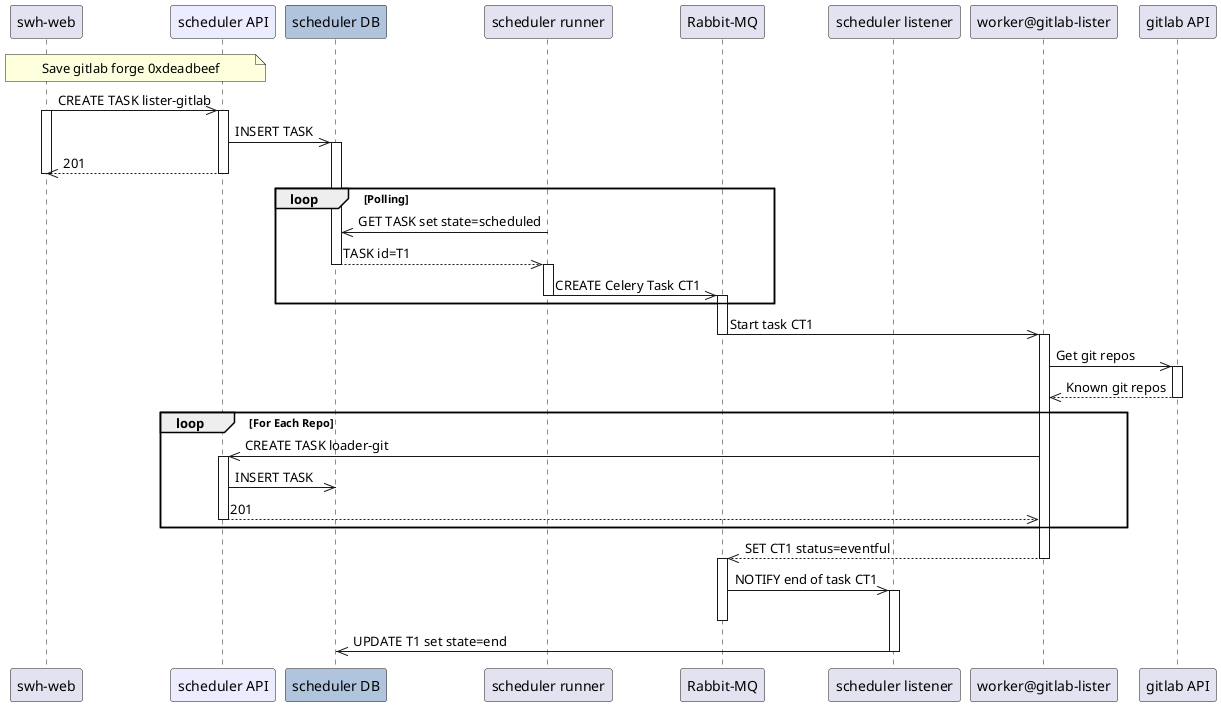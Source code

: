 @startuml
  participant WEB as "swh-web"
  participant SCH_API as "scheduler API" #ECECFF
  participant SCH_DB as "scheduler DB" #B0C4DE
  participant SCH_RUN as "scheduler runner"
  participant RMQ as "Rabbit-MQ"
  participant SCH_LS as "scheduler listener"
  participant WORK_GITLAB as "worker@gitlab-lister"
  participant GITLAB as "gitlab API"

  Note over WEB,SCH_API: Save gitlab forge 0xdeadbeef
  WEB->>SCH_API: CREATE TASK lister-gitlab
  activate WEB
  activate SCH_API
  SCH_API->>SCH_DB: INSERT TASK
  activate SCH_DB
  SCH_API-->>WEB: 201
  deactivate SCH_API
  deactivate WEB
  loop Polling
      SCH_RUN->>SCH_DB: GET TASK set state=scheduled
      SCH_DB-->>SCH_RUN: TASK id=T1
	  deactivate SCH_DB
	  activate SCH_RUN
      SCH_RUN->>RMQ: CREATE Celery Task CT1
	  deactivate SCH_RUN
	  activate RMQ
  end

  RMQ->>WORK_GITLAB: Start task CT1
  deactivate RMQ
  activate WORK_GITLAB
  WORK_GITLAB->>GITLAB: Get git repos
  activate GITLAB
  GITLAB-->>WORK_GITLAB: Known git repos
  deactivate GITLAB

  loop For Each Repo
      WORK_GITLAB->>SCH_API: CREATE TASK loader-git
	  activate SCH_API
	  SCH_API->>SCH_DB: INSERT TASK
      SCH_API-->>WORK_GITLAB: 201
	  deactivate SCH_API
  end

  WORK_GITLAB-->>RMQ: SET CT1 status=eventful
  deactivate WORK_GITLAB
  activate RMQ
  RMQ->>SCH_LS: NOTIFY end of task CT1
  activate SCH_LS
  deactivate RMQ
  SCH_LS->>SCH_DB: UPDATE T1 set state=end
  deactivate SCH_LS
@enduml

